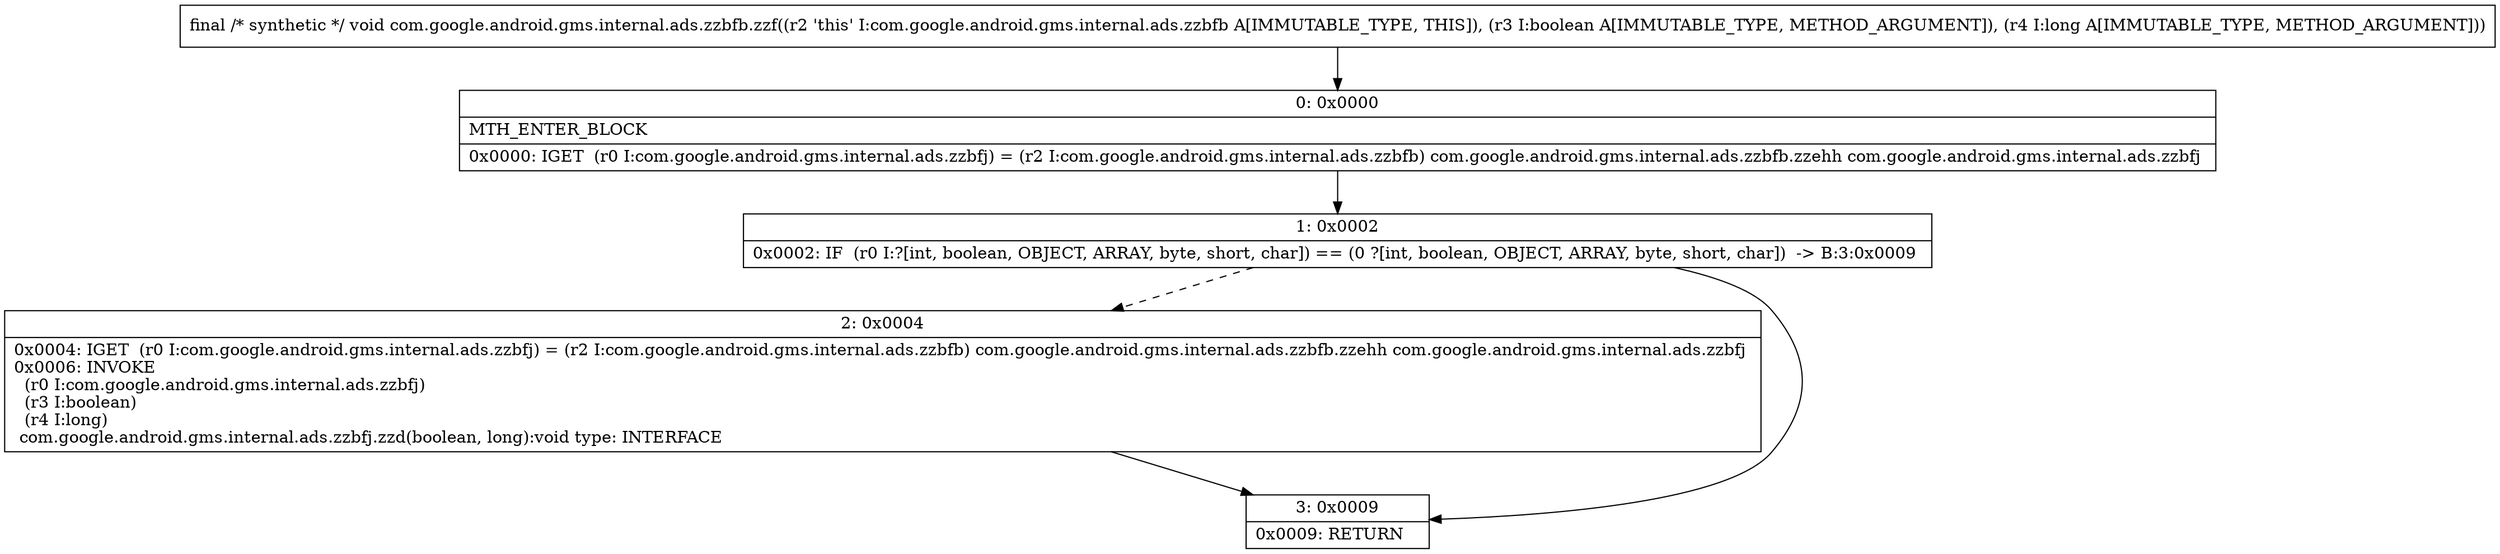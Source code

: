 digraph "CFG forcom.google.android.gms.internal.ads.zzbfb.zzf(ZJ)V" {
Node_0 [shape=record,label="{0\:\ 0x0000|MTH_ENTER_BLOCK\l|0x0000: IGET  (r0 I:com.google.android.gms.internal.ads.zzbfj) = (r2 I:com.google.android.gms.internal.ads.zzbfb) com.google.android.gms.internal.ads.zzbfb.zzehh com.google.android.gms.internal.ads.zzbfj \l}"];
Node_1 [shape=record,label="{1\:\ 0x0002|0x0002: IF  (r0 I:?[int, boolean, OBJECT, ARRAY, byte, short, char]) == (0 ?[int, boolean, OBJECT, ARRAY, byte, short, char])  \-\> B:3:0x0009 \l}"];
Node_2 [shape=record,label="{2\:\ 0x0004|0x0004: IGET  (r0 I:com.google.android.gms.internal.ads.zzbfj) = (r2 I:com.google.android.gms.internal.ads.zzbfb) com.google.android.gms.internal.ads.zzbfb.zzehh com.google.android.gms.internal.ads.zzbfj \l0x0006: INVOKE  \l  (r0 I:com.google.android.gms.internal.ads.zzbfj)\l  (r3 I:boolean)\l  (r4 I:long)\l com.google.android.gms.internal.ads.zzbfj.zzd(boolean, long):void type: INTERFACE \l}"];
Node_3 [shape=record,label="{3\:\ 0x0009|0x0009: RETURN   \l}"];
MethodNode[shape=record,label="{final \/* synthetic *\/ void com.google.android.gms.internal.ads.zzbfb.zzf((r2 'this' I:com.google.android.gms.internal.ads.zzbfb A[IMMUTABLE_TYPE, THIS]), (r3 I:boolean A[IMMUTABLE_TYPE, METHOD_ARGUMENT]), (r4 I:long A[IMMUTABLE_TYPE, METHOD_ARGUMENT])) }"];
MethodNode -> Node_0;
Node_0 -> Node_1;
Node_1 -> Node_2[style=dashed];
Node_1 -> Node_3;
Node_2 -> Node_3;
}

